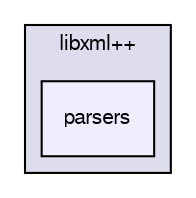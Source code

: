digraph G {
  bgcolor=transparent;
  compound=true
  node [ fontsize=10, fontname="FreeSans"];
  edge [ labelfontsize=9, labelfontname="FreeSans"];
  subgraph clusterdir_a4373c9e91f3e115d3a39f26f605666b {
    graph [ bgcolor="#ddddee", pencolor="black", label="libxml++" fontname="FreeSans", fontsize=10, URL="dir_a4373c9e91f3e115d3a39f26f605666b.html"]
  dir_65af5c016f2acebca7ed0bd44caed309 [shape=box, label="parsers", style="filled", fillcolor="#eeeeff", pencolor="black", URL="dir_65af5c016f2acebca7ed0bd44caed309.html"];
  }
}
